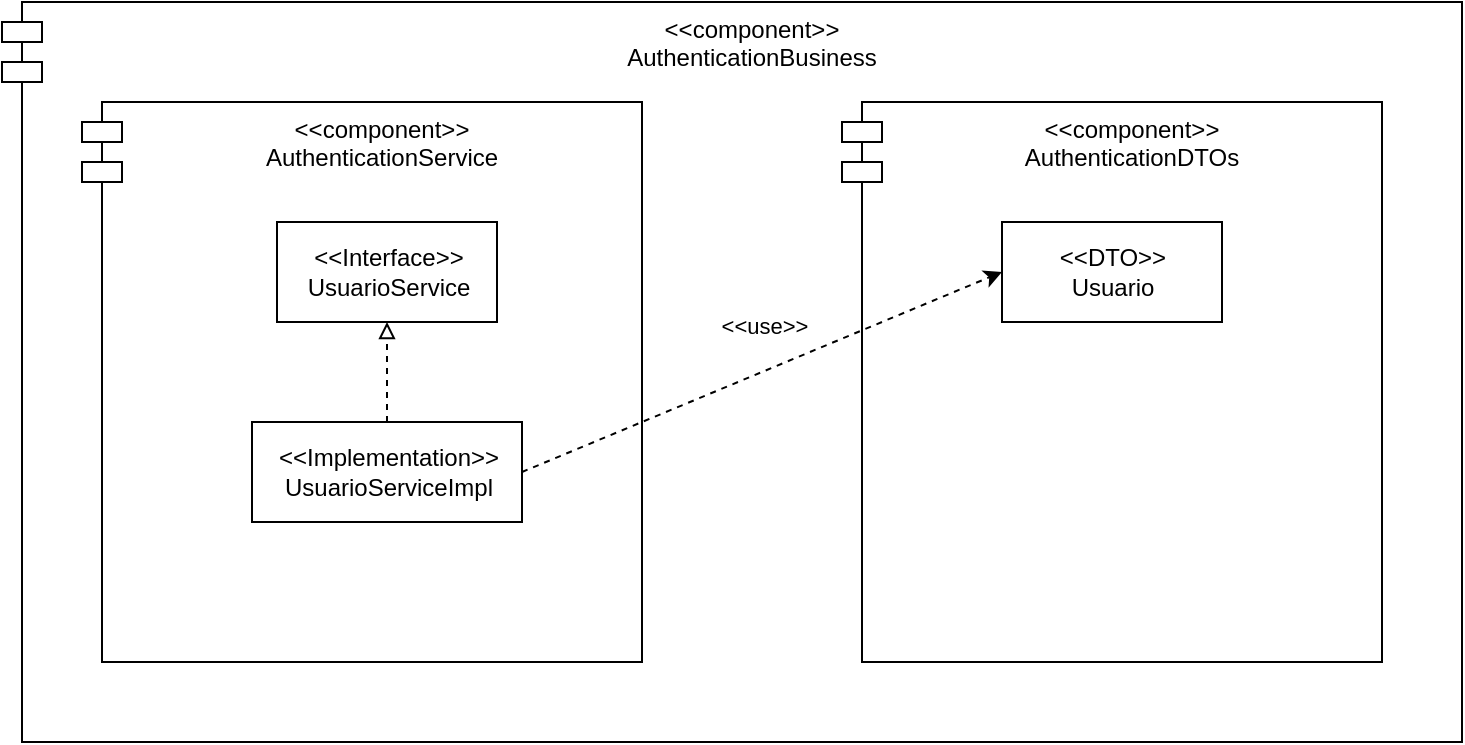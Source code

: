<mxfile version="17.1.2" type="github">
  <diagram id="jmIH7N42caOvKsFyoirR" name="Page-1">
    <mxGraphModel dx="1422" dy="762" grid="1" gridSize="10" guides="1" tooltips="1" connect="1" arrows="1" fold="1" page="1" pageScale="1" pageWidth="827" pageHeight="1169" math="0" shadow="0">
      <root>
        <mxCell id="0" />
        <mxCell id="1" parent="0" />
        <mxCell id="muXD6YrY-UIbCJYSaRgn-1" value="&lt;&lt;component&gt;&gt;&#xa;AuthenticationBusiness" style="shape=module;align=left;spacingLeft=20;align=center;verticalAlign=top;" vertex="1" parent="1">
          <mxGeometry x="30" y="40" width="730" height="370" as="geometry" />
        </mxCell>
        <mxCell id="muXD6YrY-UIbCJYSaRgn-2" value="&lt;&lt;component&gt;&gt;&#xa;AuthenticationService" style="shape=module;align=left;spacingLeft=20;align=center;verticalAlign=top;" vertex="1" parent="1">
          <mxGeometry x="70" y="90" width="280" height="280" as="geometry" />
        </mxCell>
        <mxCell id="muXD6YrY-UIbCJYSaRgn-3" value="&lt;&lt;component&gt;&gt;&#xa;AuthenticationDTOs" style="shape=module;align=left;spacingLeft=20;align=center;verticalAlign=top;" vertex="1" parent="1">
          <mxGeometry x="450" y="90" width="270" height="280" as="geometry" />
        </mxCell>
        <mxCell id="muXD6YrY-UIbCJYSaRgn-4" value="&amp;lt;&amp;lt;DTO&amp;gt;&amp;gt;&lt;br&gt;Usuario" style="html=1;" vertex="1" parent="1">
          <mxGeometry x="530" y="150" width="110" height="50" as="geometry" />
        </mxCell>
        <mxCell id="muXD6YrY-UIbCJYSaRgn-6" value="&amp;lt;&amp;lt;Interface&amp;gt;&amp;gt;&lt;br&gt;UsuarioService" style="html=1;" vertex="1" parent="1">
          <mxGeometry x="167.5" y="150" width="110" height="50" as="geometry" />
        </mxCell>
        <mxCell id="muXD6YrY-UIbCJYSaRgn-7" value="&amp;lt;&amp;lt;Implementation&amp;gt;&amp;gt;&lt;br&gt;UsuarioServiceImpl" style="html=1;" vertex="1" parent="1">
          <mxGeometry x="155" y="250" width="135" height="50" as="geometry" />
        </mxCell>
        <mxCell id="muXD6YrY-UIbCJYSaRgn-9" value="" style="endArrow=classic;html=1;rounded=0;entryX=0;entryY=0.5;entryDx=0;entryDy=0;dashed=1;exitX=1;exitY=0.5;exitDx=0;exitDy=0;" edge="1" parent="1" source="muXD6YrY-UIbCJYSaRgn-7" target="muXD6YrY-UIbCJYSaRgn-4">
          <mxGeometry width="50" height="50" relative="1" as="geometry">
            <mxPoint x="410" y="20" as="sourcePoint" />
            <mxPoint x="440" y="240" as="targetPoint" />
          </mxGeometry>
        </mxCell>
        <mxCell id="muXD6YrY-UIbCJYSaRgn-10" value="&amp;lt;&amp;lt;use&amp;gt;&amp;gt;" style="edgeLabel;html=1;align=center;verticalAlign=middle;resizable=0;points=[];" vertex="1" connectable="0" parent="muXD6YrY-UIbCJYSaRgn-9">
          <mxGeometry x="0.162" y="-1" relative="1" as="geometry">
            <mxPoint x="-19" y="-16" as="offset" />
          </mxGeometry>
        </mxCell>
        <mxCell id="muXD6YrY-UIbCJYSaRgn-15" value="" style="endArrow=block;html=1;rounded=0;entryX=0.5;entryY=1;entryDx=0;entryDy=0;dashed=1;exitX=0.5;exitY=0;exitDx=0;exitDy=0;endFill=0;" edge="1" parent="1" source="muXD6YrY-UIbCJYSaRgn-7" target="muXD6YrY-UIbCJYSaRgn-6">
          <mxGeometry width="50" height="50" relative="1" as="geometry">
            <mxPoint x="300" y="285" as="sourcePoint" />
            <mxPoint x="540" y="185" as="targetPoint" />
          </mxGeometry>
        </mxCell>
      </root>
    </mxGraphModel>
  </diagram>
</mxfile>

